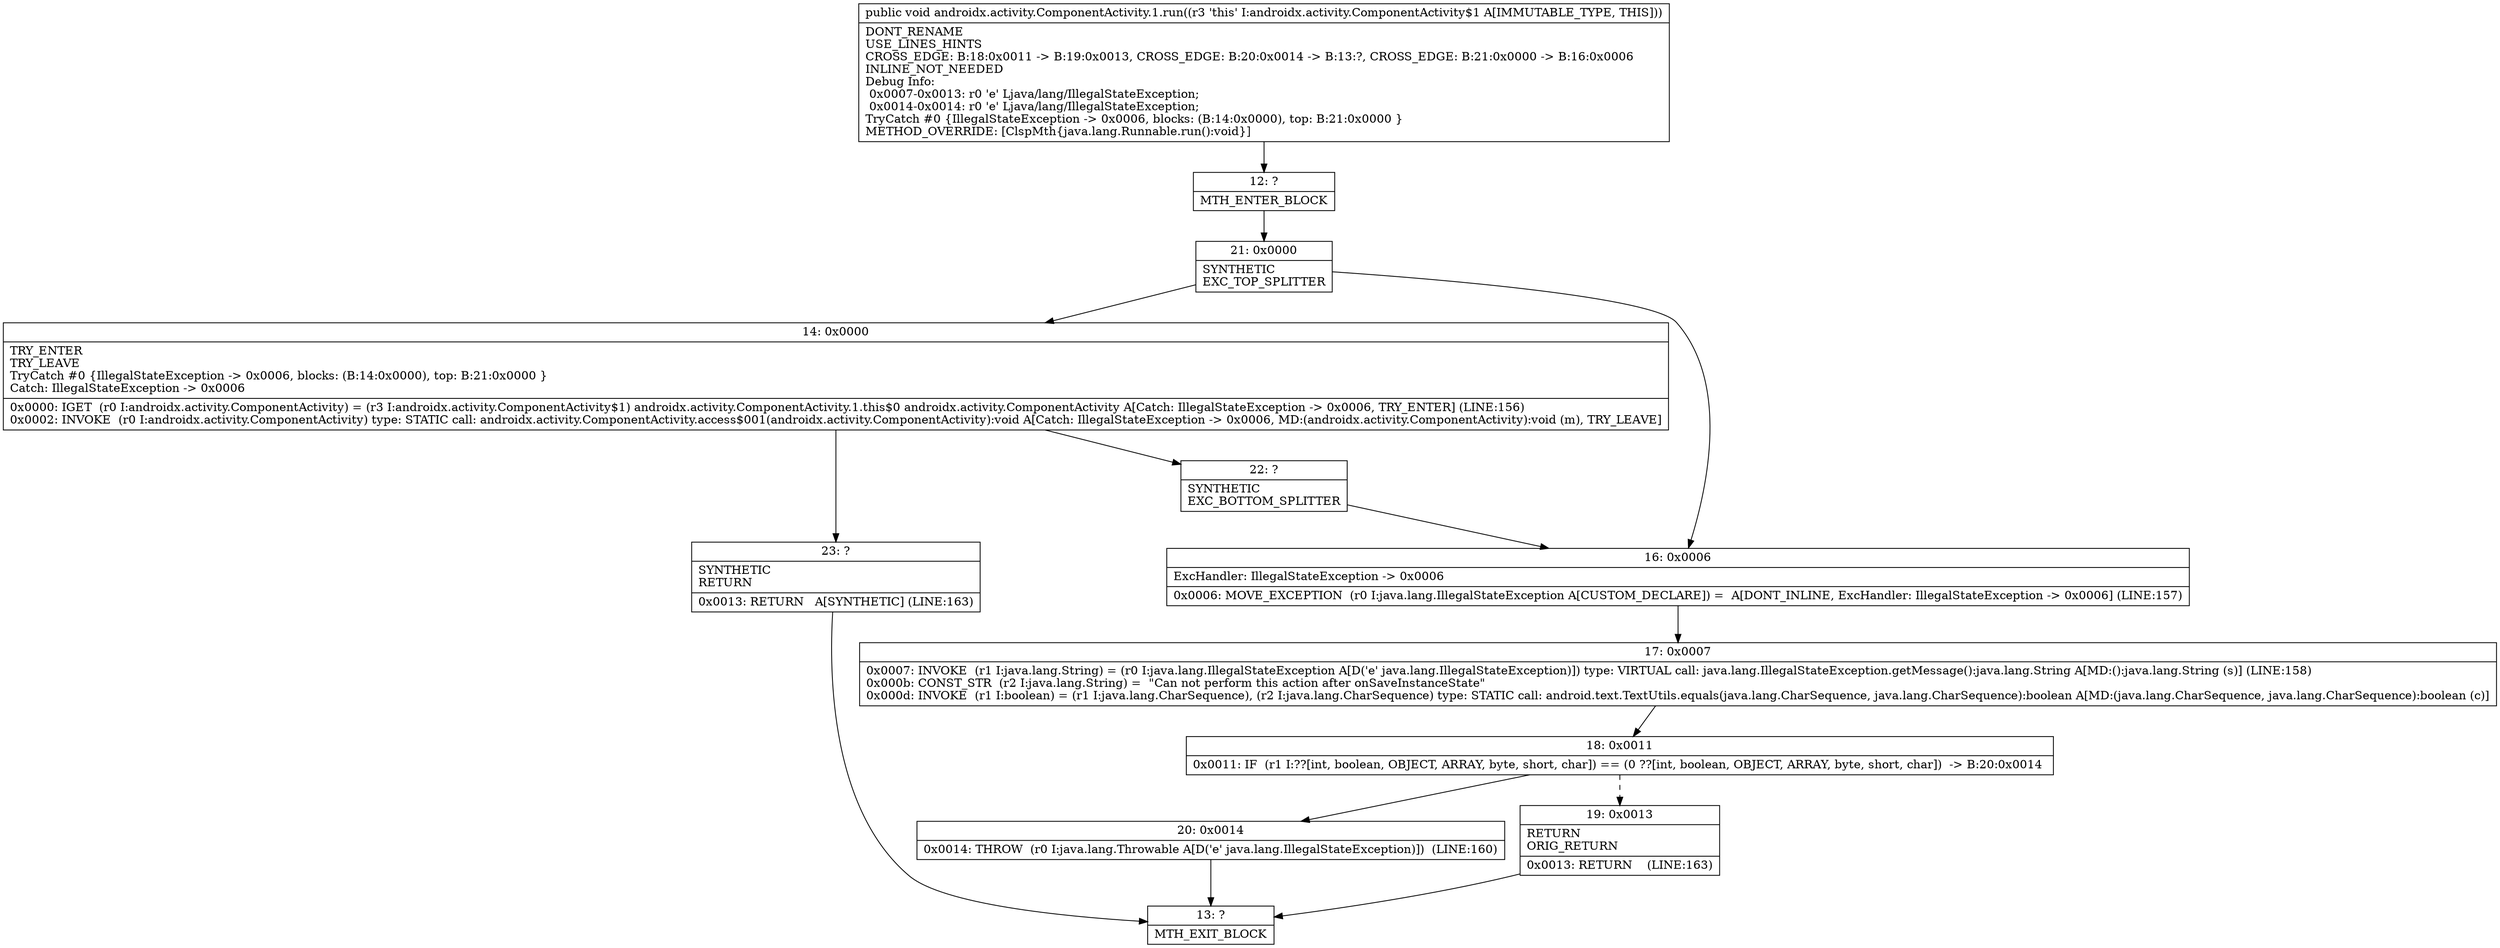 digraph "CFG forandroidx.activity.ComponentActivity.1.run()V" {
Node_12 [shape=record,label="{12\:\ ?|MTH_ENTER_BLOCK\l}"];
Node_21 [shape=record,label="{21\:\ 0x0000|SYNTHETIC\lEXC_TOP_SPLITTER\l}"];
Node_14 [shape=record,label="{14\:\ 0x0000|TRY_ENTER\lTRY_LEAVE\lTryCatch #0 \{IllegalStateException \-\> 0x0006, blocks: (B:14:0x0000), top: B:21:0x0000 \}\lCatch: IllegalStateException \-\> 0x0006\l|0x0000: IGET  (r0 I:androidx.activity.ComponentActivity) = (r3 I:androidx.activity.ComponentActivity$1) androidx.activity.ComponentActivity.1.this$0 androidx.activity.ComponentActivity A[Catch: IllegalStateException \-\> 0x0006, TRY_ENTER] (LINE:156)\l0x0002: INVOKE  (r0 I:androidx.activity.ComponentActivity) type: STATIC call: androidx.activity.ComponentActivity.access$001(androidx.activity.ComponentActivity):void A[Catch: IllegalStateException \-\> 0x0006, MD:(androidx.activity.ComponentActivity):void (m), TRY_LEAVE]\l}"];
Node_22 [shape=record,label="{22\:\ ?|SYNTHETIC\lEXC_BOTTOM_SPLITTER\l}"];
Node_23 [shape=record,label="{23\:\ ?|SYNTHETIC\lRETURN\l|0x0013: RETURN   A[SYNTHETIC] (LINE:163)\l}"];
Node_13 [shape=record,label="{13\:\ ?|MTH_EXIT_BLOCK\l}"];
Node_16 [shape=record,label="{16\:\ 0x0006|ExcHandler: IllegalStateException \-\> 0x0006\l|0x0006: MOVE_EXCEPTION  (r0 I:java.lang.IllegalStateException A[CUSTOM_DECLARE]) =  A[DONT_INLINE, ExcHandler: IllegalStateException \-\> 0x0006] (LINE:157)\l}"];
Node_17 [shape=record,label="{17\:\ 0x0007|0x0007: INVOKE  (r1 I:java.lang.String) = (r0 I:java.lang.IllegalStateException A[D('e' java.lang.IllegalStateException)]) type: VIRTUAL call: java.lang.IllegalStateException.getMessage():java.lang.String A[MD:():java.lang.String (s)] (LINE:158)\l0x000b: CONST_STR  (r2 I:java.lang.String) =  \"Can not perform this action after onSaveInstanceState\" \l0x000d: INVOKE  (r1 I:boolean) = (r1 I:java.lang.CharSequence), (r2 I:java.lang.CharSequence) type: STATIC call: android.text.TextUtils.equals(java.lang.CharSequence, java.lang.CharSequence):boolean A[MD:(java.lang.CharSequence, java.lang.CharSequence):boolean (c)]\l}"];
Node_18 [shape=record,label="{18\:\ 0x0011|0x0011: IF  (r1 I:??[int, boolean, OBJECT, ARRAY, byte, short, char]) == (0 ??[int, boolean, OBJECT, ARRAY, byte, short, char])  \-\> B:20:0x0014 \l}"];
Node_19 [shape=record,label="{19\:\ 0x0013|RETURN\lORIG_RETURN\l|0x0013: RETURN    (LINE:163)\l}"];
Node_20 [shape=record,label="{20\:\ 0x0014|0x0014: THROW  (r0 I:java.lang.Throwable A[D('e' java.lang.IllegalStateException)])  (LINE:160)\l}"];
MethodNode[shape=record,label="{public void androidx.activity.ComponentActivity.1.run((r3 'this' I:androidx.activity.ComponentActivity$1 A[IMMUTABLE_TYPE, THIS]))  | DONT_RENAME\lUSE_LINES_HINTS\lCROSS_EDGE: B:18:0x0011 \-\> B:19:0x0013, CROSS_EDGE: B:20:0x0014 \-\> B:13:?, CROSS_EDGE: B:21:0x0000 \-\> B:16:0x0006\lINLINE_NOT_NEEDED\lDebug Info:\l  0x0007\-0x0013: r0 'e' Ljava\/lang\/IllegalStateException;\l  0x0014\-0x0014: r0 'e' Ljava\/lang\/IllegalStateException;\lTryCatch #0 \{IllegalStateException \-\> 0x0006, blocks: (B:14:0x0000), top: B:21:0x0000 \}\lMETHOD_OVERRIDE: [ClspMth\{java.lang.Runnable.run():void\}]\l}"];
MethodNode -> Node_12;Node_12 -> Node_21;
Node_21 -> Node_14;
Node_21 -> Node_16;
Node_14 -> Node_22;
Node_14 -> Node_23;
Node_22 -> Node_16;
Node_23 -> Node_13;
Node_16 -> Node_17;
Node_17 -> Node_18;
Node_18 -> Node_19[style=dashed];
Node_18 -> Node_20;
Node_19 -> Node_13;
Node_20 -> Node_13;
}

